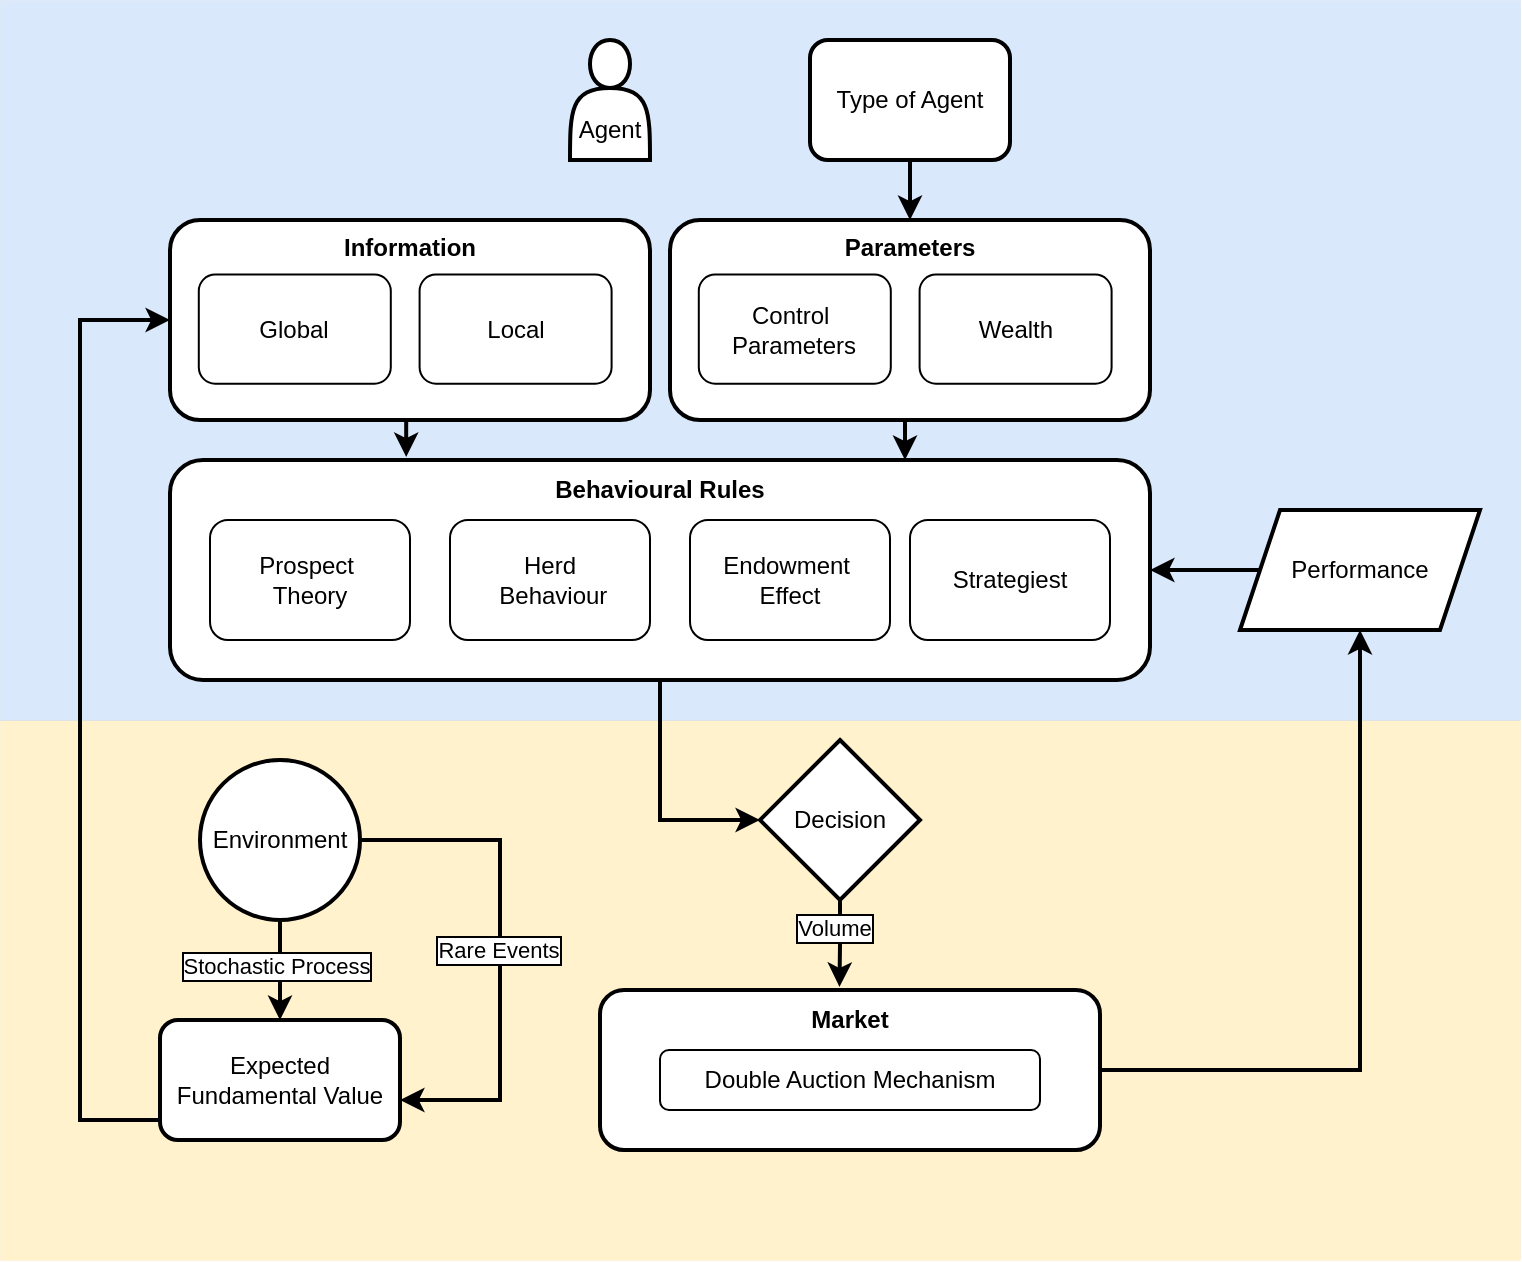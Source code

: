 <mxfile version="27.0.9">
  <diagram name="Page-1" id="KlvJ_ZtWi_6_skd0xNUw">
    <mxGraphModel dx="1072" dy="725" grid="1" gridSize="10" guides="1" tooltips="1" connect="1" arrows="1" fold="1" page="1" pageScale="1" pageWidth="3300" pageHeight="4681" math="0" shadow="0">
      <root>
        <mxCell id="0" />
        <mxCell id="1" parent="0" />
        <mxCell id="P7tqT8L9XZV6D_eayMBz-135" value="" style="rounded=0;whiteSpace=wrap;html=1;fillColor=#fff2cc;strokeColor=#d6b656;strokeWidth=0;" vertex="1" parent="1">
          <mxGeometry x="190" y="400" width="760" height="270" as="geometry" />
        </mxCell>
        <mxCell id="P7tqT8L9XZV6D_eayMBz-134" value="" style="rounded=0;whiteSpace=wrap;html=1;fillColor=#dae8fc;strokeColor=#6c8ebf;labelBorderColor=none;strokeWidth=0;" vertex="1" parent="1">
          <mxGeometry x="190" y="40" width="760" height="360" as="geometry" />
        </mxCell>
        <mxCell id="P7tqT8L9XZV6D_eayMBz-78" value="" style="group" vertex="1" connectable="0" parent="1">
          <mxGeometry x="275" y="270" width="490" height="110" as="geometry" />
        </mxCell>
        <mxCell id="P7tqT8L9XZV6D_eayMBz-61" value="" style="rounded=1;whiteSpace=wrap;html=1;strokeWidth=2;" vertex="1" parent="P7tqT8L9XZV6D_eayMBz-78">
          <mxGeometry width="490" height="110" as="geometry" />
        </mxCell>
        <mxCell id="P7tqT8L9XZV6D_eayMBz-67" value="Behavioural Rules" style="text;html=1;align=center;verticalAlign=middle;whiteSpace=wrap;rounded=0;fontStyle=1" vertex="1" parent="P7tqT8L9XZV6D_eayMBz-78">
          <mxGeometry x="175" width="140" height="30" as="geometry" />
        </mxCell>
        <mxCell id="P7tqT8L9XZV6D_eayMBz-69" value="Prospect&amp;nbsp;&lt;div&gt;Theory&lt;/div&gt;" style="rounded=1;whiteSpace=wrap;html=1;" vertex="1" parent="P7tqT8L9XZV6D_eayMBz-78">
          <mxGeometry x="20" y="30" width="100" height="60" as="geometry" />
        </mxCell>
        <mxCell id="P7tqT8L9XZV6D_eayMBz-70" value="Herd&lt;div&gt;&amp;nbsp;Behaviour&lt;/div&gt;" style="rounded=1;whiteSpace=wrap;html=1;" vertex="1" parent="P7tqT8L9XZV6D_eayMBz-78">
          <mxGeometry x="140" y="30" width="100" height="60" as="geometry" />
        </mxCell>
        <mxCell id="P7tqT8L9XZV6D_eayMBz-71" value="Endowment&amp;nbsp;&lt;div&gt;Effect&lt;/div&gt;" style="rounded=1;whiteSpace=wrap;html=1;" vertex="1" parent="P7tqT8L9XZV6D_eayMBz-78">
          <mxGeometry x="260" y="30" width="100" height="60" as="geometry" />
        </mxCell>
        <mxCell id="P7tqT8L9XZV6D_eayMBz-72" value="Strategiest" style="rounded=1;whiteSpace=wrap;html=1;" vertex="1" parent="P7tqT8L9XZV6D_eayMBz-78">
          <mxGeometry x="370" y="30" width="100" height="60" as="geometry" />
        </mxCell>
        <mxCell id="P7tqT8L9XZV6D_eayMBz-80" value="" style="group" vertex="1" connectable="0" parent="1">
          <mxGeometry x="525" y="150" width="240" height="100" as="geometry" />
        </mxCell>
        <mxCell id="P7tqT8L9XZV6D_eayMBz-59" value="" style="rounded=1;whiteSpace=wrap;html=1;strokeWidth=2;" vertex="1" parent="P7tqT8L9XZV6D_eayMBz-80">
          <mxGeometry width="240" height="100" as="geometry" />
        </mxCell>
        <mxCell id="P7tqT8L9XZV6D_eayMBz-55" value="Control&amp;nbsp;&lt;div&gt;Parameters&lt;/div&gt;" style="rounded=1;whiteSpace=wrap;html=1;" vertex="1" parent="P7tqT8L9XZV6D_eayMBz-80">
          <mxGeometry x="14.4" y="27.273" width="96" height="54.545" as="geometry" />
        </mxCell>
        <mxCell id="P7tqT8L9XZV6D_eayMBz-56" value="Wealth" style="rounded=1;whiteSpace=wrap;html=1;" vertex="1" parent="P7tqT8L9XZV6D_eayMBz-80">
          <mxGeometry x="124.8" y="27.273" width="96" height="54.545" as="geometry" />
        </mxCell>
        <mxCell id="P7tqT8L9XZV6D_eayMBz-60" value="Parameters" style="text;html=1;align=center;verticalAlign=middle;whiteSpace=wrap;rounded=0;fontStyle=1" vertex="1" parent="P7tqT8L9XZV6D_eayMBz-80">
          <mxGeometry x="91.2" width="57.6" height="27.273" as="geometry" />
        </mxCell>
        <mxCell id="P7tqT8L9XZV6D_eayMBz-121" style="edgeStyle=orthogonalEdgeStyle;rounded=0;orthogonalLoop=1;jettySize=auto;html=1;exitX=0.5;exitY=1;exitDx=0;exitDy=0;entryX=0.5;entryY=0;entryDx=0;entryDy=0;strokeWidth=2;" edge="1" parent="1" source="P7tqT8L9XZV6D_eayMBz-82" target="P7tqT8L9XZV6D_eayMBz-60">
          <mxGeometry relative="1" as="geometry" />
        </mxCell>
        <mxCell id="P7tqT8L9XZV6D_eayMBz-82" value="Type of Agent" style="rounded=1;whiteSpace=wrap;html=1;strokeWidth=2;" vertex="1" parent="1">
          <mxGeometry x="595" y="60" width="100" height="60" as="geometry" />
        </mxCell>
        <mxCell id="P7tqT8L9XZV6D_eayMBz-90" value="Decision" style="rhombus;whiteSpace=wrap;html=1;strokeWidth=2;" vertex="1" parent="1">
          <mxGeometry x="570" y="410" width="80" height="80" as="geometry" />
        </mxCell>
        <mxCell id="P7tqT8L9XZV6D_eayMBz-101" value="" style="group" vertex="1" connectable="0" parent="1">
          <mxGeometry x="275" y="150" width="240" height="100" as="geometry" />
        </mxCell>
        <mxCell id="P7tqT8L9XZV6D_eayMBz-102" value="" style="rounded=1;whiteSpace=wrap;html=1;strokeWidth=2;" vertex="1" parent="P7tqT8L9XZV6D_eayMBz-101">
          <mxGeometry width="240" height="100" as="geometry" />
        </mxCell>
        <mxCell id="P7tqT8L9XZV6D_eayMBz-103" value="Global" style="rounded=1;whiteSpace=wrap;html=1;" vertex="1" parent="P7tqT8L9XZV6D_eayMBz-101">
          <mxGeometry x="14.4" y="27.273" width="96" height="54.545" as="geometry" />
        </mxCell>
        <mxCell id="P7tqT8L9XZV6D_eayMBz-104" value="Local" style="rounded=1;whiteSpace=wrap;html=1;" vertex="1" parent="P7tqT8L9XZV6D_eayMBz-101">
          <mxGeometry x="124.8" y="27.273" width="96" height="54.545" as="geometry" />
        </mxCell>
        <mxCell id="P7tqT8L9XZV6D_eayMBz-105" value="Information" style="text;html=1;align=center;verticalAlign=middle;whiteSpace=wrap;rounded=0;fontStyle=1" vertex="1" parent="P7tqT8L9XZV6D_eayMBz-101">
          <mxGeometry x="91.2" width="57.6" height="27.273" as="geometry" />
        </mxCell>
        <mxCell id="P7tqT8L9XZV6D_eayMBz-133" style="edgeStyle=orthogonalEdgeStyle;rounded=0;orthogonalLoop=1;jettySize=auto;html=1;exitX=0;exitY=0.5;exitDx=0;exitDy=0;entryX=1;entryY=0.5;entryDx=0;entryDy=0;strokeWidth=2;" edge="1" parent="1" source="P7tqT8L9XZV6D_eayMBz-108" target="P7tqT8L9XZV6D_eayMBz-61">
          <mxGeometry relative="1" as="geometry" />
        </mxCell>
        <mxCell id="P7tqT8L9XZV6D_eayMBz-108" value="Performance" style="shape=parallelogram;perimeter=parallelogramPerimeter;whiteSpace=wrap;html=1;fixedSize=1;strokeWidth=2;" vertex="1" parent="1">
          <mxGeometry x="810" y="295" width="120" height="60" as="geometry" />
        </mxCell>
        <mxCell id="P7tqT8L9XZV6D_eayMBz-109" value="" style="group" vertex="1" connectable="0" parent="1">
          <mxGeometry x="490" y="535" width="250" height="90" as="geometry" />
        </mxCell>
        <mxCell id="P7tqT8L9XZV6D_eayMBz-91" value="" style="rounded=1;whiteSpace=wrap;html=1;strokeWidth=2;" vertex="1" parent="P7tqT8L9XZV6D_eayMBz-109">
          <mxGeometry width="250" height="80" as="geometry" />
        </mxCell>
        <mxCell id="P7tqT8L9XZV6D_eayMBz-94" value="Double Auction Mechanism" style="rounded=1;whiteSpace=wrap;html=1;" vertex="1" parent="P7tqT8L9XZV6D_eayMBz-109">
          <mxGeometry x="30" y="30" width="190" height="30" as="geometry" />
        </mxCell>
        <mxCell id="P7tqT8L9XZV6D_eayMBz-95" value="Market" style="text;html=1;align=center;verticalAlign=middle;whiteSpace=wrap;rounded=0;fontStyle=1" vertex="1" parent="P7tqT8L9XZV6D_eayMBz-109">
          <mxGeometry x="65" width="120" height="30" as="geometry" />
        </mxCell>
        <mxCell id="P7tqT8L9XZV6D_eayMBz-97" style="edgeStyle=orthogonalEdgeStyle;rounded=0;orthogonalLoop=1;jettySize=auto;html=1;exitX=0.5;exitY=1;exitDx=0;exitDy=0;" edge="1" parent="P7tqT8L9XZV6D_eayMBz-109" source="P7tqT8L9XZV6D_eayMBz-91" target="P7tqT8L9XZV6D_eayMBz-91">
          <mxGeometry relative="1" as="geometry" />
        </mxCell>
        <mxCell id="P7tqT8L9XZV6D_eayMBz-107" style="edgeStyle=orthogonalEdgeStyle;rounded=0;orthogonalLoop=1;jettySize=auto;html=1;exitX=0.5;exitY=1;exitDx=0;exitDy=0;" edge="1" parent="P7tqT8L9XZV6D_eayMBz-109" source="P7tqT8L9XZV6D_eayMBz-91" target="P7tqT8L9XZV6D_eayMBz-91">
          <mxGeometry relative="1" as="geometry" />
        </mxCell>
        <mxCell id="P7tqT8L9XZV6D_eayMBz-113" style="edgeStyle=orthogonalEdgeStyle;rounded=0;orthogonalLoop=1;jettySize=auto;html=1;exitX=0.5;exitY=1;exitDx=0;exitDy=0;strokeWidth=2;" edge="1" parent="1" source="P7tqT8L9XZV6D_eayMBz-110" target="P7tqT8L9XZV6D_eayMBz-111">
          <mxGeometry relative="1" as="geometry" />
        </mxCell>
        <mxCell id="P7tqT8L9XZV6D_eayMBz-114" value="Stochastic Process" style="edgeLabel;html=1;align=center;verticalAlign=middle;resizable=0;points=[];labelBorderColor=default;" vertex="1" connectable="0" parent="P7tqT8L9XZV6D_eayMBz-113">
          <mxGeometry x="-0.092" y="-2" relative="1" as="geometry">
            <mxPoint as="offset" />
          </mxGeometry>
        </mxCell>
        <mxCell id="P7tqT8L9XZV6D_eayMBz-110" value="Environment" style="ellipse;whiteSpace=wrap;html=1;aspect=fixed;strokeWidth=2;" vertex="1" parent="1">
          <mxGeometry x="290" y="420" width="80" height="80" as="geometry" />
        </mxCell>
        <mxCell id="P7tqT8L9XZV6D_eayMBz-112" style="edgeStyle=orthogonalEdgeStyle;rounded=0;orthogonalLoop=1;jettySize=auto;html=1;exitX=0;exitY=0.5;exitDx=0;exitDy=0;entryX=0;entryY=0.5;entryDx=0;entryDy=0;strokeWidth=2;" edge="1" parent="1" source="P7tqT8L9XZV6D_eayMBz-111" target="P7tqT8L9XZV6D_eayMBz-102">
          <mxGeometry relative="1" as="geometry">
            <Array as="points">
              <mxPoint x="230" y="600" />
              <mxPoint x="230" y="200" />
            </Array>
          </mxGeometry>
        </mxCell>
        <mxCell id="P7tqT8L9XZV6D_eayMBz-111" value="Expected Fundamental Value" style="rounded=1;whiteSpace=wrap;html=1;strokeWidth=2;" vertex="1" parent="1">
          <mxGeometry x="270" y="550" width="120" height="60" as="geometry" />
        </mxCell>
        <mxCell id="P7tqT8L9XZV6D_eayMBz-116" style="edgeStyle=orthogonalEdgeStyle;rounded=0;orthogonalLoop=1;jettySize=auto;html=1;exitX=1;exitY=0.5;exitDx=0;exitDy=0;entryX=1;entryY=0.667;entryDx=0;entryDy=0;entryPerimeter=0;strokeWidth=2;" edge="1" parent="1" source="P7tqT8L9XZV6D_eayMBz-110" target="P7tqT8L9XZV6D_eayMBz-111">
          <mxGeometry relative="1" as="geometry">
            <Array as="points">
              <mxPoint x="440" y="460" />
              <mxPoint x="440" y="590" />
            </Array>
          </mxGeometry>
        </mxCell>
        <mxCell id="P7tqT8L9XZV6D_eayMBz-119" value="Rare Events" style="edgeLabel;html=1;align=center;verticalAlign=middle;resizable=0;points=[];labelBorderColor=default;" vertex="1" connectable="0" parent="P7tqT8L9XZV6D_eayMBz-116">
          <mxGeometry x="-0.0" y="-1" relative="1" as="geometry">
            <mxPoint as="offset" />
          </mxGeometry>
        </mxCell>
        <mxCell id="P7tqT8L9XZV6D_eayMBz-122" style="edgeStyle=orthogonalEdgeStyle;rounded=0;orthogonalLoop=1;jettySize=auto;html=1;exitX=0.5;exitY=1;exitDx=0;exitDy=0;entryX=0.241;entryY=-0.014;entryDx=0;entryDy=0;entryPerimeter=0;strokeWidth=2;" edge="1" parent="1" source="P7tqT8L9XZV6D_eayMBz-102" target="P7tqT8L9XZV6D_eayMBz-61">
          <mxGeometry relative="1" as="geometry" />
        </mxCell>
        <mxCell id="P7tqT8L9XZV6D_eayMBz-123" style="edgeStyle=orthogonalEdgeStyle;rounded=0;orthogonalLoop=1;jettySize=auto;html=1;exitX=0.5;exitY=1;exitDx=0;exitDy=0;entryX=0.75;entryY=0;entryDx=0;entryDy=0;strokeWidth=2;" edge="1" parent="1" source="P7tqT8L9XZV6D_eayMBz-59" target="P7tqT8L9XZV6D_eayMBz-61">
          <mxGeometry relative="1" as="geometry" />
        </mxCell>
        <mxCell id="P7tqT8L9XZV6D_eayMBz-124" style="edgeStyle=orthogonalEdgeStyle;rounded=0;orthogonalLoop=1;jettySize=auto;html=1;exitX=0.5;exitY=1;exitDx=0;exitDy=0;entryX=0;entryY=0.5;entryDx=0;entryDy=0;strokeWidth=2;" edge="1" parent="1" source="P7tqT8L9XZV6D_eayMBz-61" target="P7tqT8L9XZV6D_eayMBz-90">
          <mxGeometry relative="1" as="geometry">
            <Array as="points">
              <mxPoint x="520" y="450" />
            </Array>
          </mxGeometry>
        </mxCell>
        <mxCell id="P7tqT8L9XZV6D_eayMBz-125" style="edgeStyle=orthogonalEdgeStyle;rounded=0;orthogonalLoop=1;jettySize=auto;html=1;exitX=0.5;exitY=1;exitDx=0;exitDy=0;entryX=0.456;entryY=-0.052;entryDx=0;entryDy=0;entryPerimeter=0;strokeWidth=2;" edge="1" parent="1" source="P7tqT8L9XZV6D_eayMBz-90" target="P7tqT8L9XZV6D_eayMBz-95">
          <mxGeometry relative="1" as="geometry" />
        </mxCell>
        <mxCell id="P7tqT8L9XZV6D_eayMBz-130" value="Volume" style="edgeLabel;html=1;align=center;verticalAlign=middle;resizable=0;points=[];labelBorderColor=default;" vertex="1" connectable="0" parent="P7tqT8L9XZV6D_eayMBz-125">
          <mxGeometry x="-0.429" y="-3" relative="1" as="geometry">
            <mxPoint y="1" as="offset" />
          </mxGeometry>
        </mxCell>
        <mxCell id="P7tqT8L9XZV6D_eayMBz-132" style="edgeStyle=orthogonalEdgeStyle;rounded=0;orthogonalLoop=1;jettySize=auto;html=1;exitX=1;exitY=0.5;exitDx=0;exitDy=0;entryX=0.5;entryY=1;entryDx=0;entryDy=0;strokeWidth=2;" edge="1" parent="1" source="P7tqT8L9XZV6D_eayMBz-91" target="P7tqT8L9XZV6D_eayMBz-108">
          <mxGeometry relative="1" as="geometry" />
        </mxCell>
        <mxCell id="P7tqT8L9XZV6D_eayMBz-137" value="&lt;div&gt;&lt;br&gt;&lt;/div&gt;&lt;div&gt;&lt;br&gt;&lt;/div&gt;&lt;div&gt;Agent&lt;/div&gt;" style="shape=actor;whiteSpace=wrap;html=1;strokeWidth=2;" vertex="1" parent="1">
          <mxGeometry x="475" y="60" width="40" height="60" as="geometry" />
        </mxCell>
      </root>
    </mxGraphModel>
  </diagram>
</mxfile>
